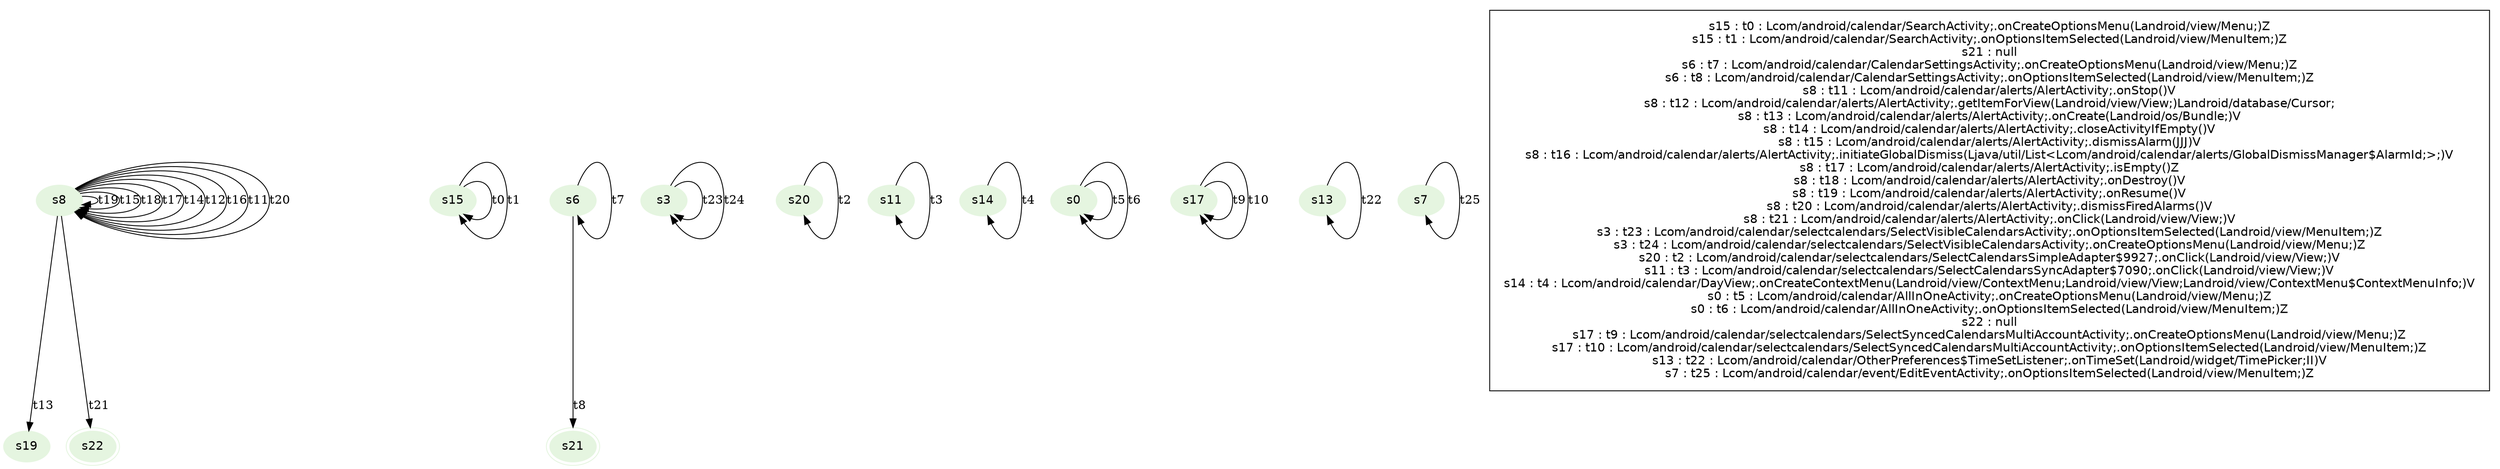 digraph {
fontname="Helvetica";
node[style=filled, fontname="Helvetica", colorscheme=greens3, color=1];
s19;
s15;
s21[peripheries=2];
s6;
s8;
s3;
s20;
s11;
s14;
s0;
s22[peripheries=2];
s17;
s13;
s7;
s13 -> s13[label="t22"];
s8 -> s8[label="t19"];
s8 -> s8[label="t15"];
s3 -> s3[label="t23"];
s15 -> s15[label="t0"];
s6 -> s21[label="t8"];
s14 -> s14[label="t4"];
s15 -> s15[label="t1"];
s8 -> s8[label="t18"];
s8 -> s8[label="t17"];
s0 -> s0[label="t5"];
s8 -> s8[label="t14"];
s8 -> s8[label="t12"];
s0 -> s0[label="t6"];
s8 -> s8[label="t16"];
s7 -> s7[label="t25"];
s6 -> s6[label="t7"];
s17 -> s17[label="t9"];
s3 -> s3[label="t24"];
s11 -> s11[label="t3"];
s8 -> s8[label="t11"];
s8 -> s19[label="t13"];
s17 -> s17[label="t10"];
s20 -> s20[label="t2"];
s8 -> s8[label="t20"];
s8 -> s22[label="t21"];
subgraph cluster_key {
ds[shape=plaintext, style=solid,label="s15 : t0 : Lcom/android/calendar/SearchActivity;.onCreateOptionsMenu(Landroid/view/Menu;)Z\ns15 : t1 : Lcom/android/calendar/SearchActivity;.onOptionsItemSelected(Landroid/view/MenuItem;)Z\ns21 : null\ns6 : t7 : Lcom/android/calendar/CalendarSettingsActivity;.onCreateOptionsMenu(Landroid/view/Menu;)Z\ns6 : t8 : Lcom/android/calendar/CalendarSettingsActivity;.onOptionsItemSelected(Landroid/view/MenuItem;)Z\ns8 : t11 : Lcom/android/calendar/alerts/AlertActivity;.onStop()V\ns8 : t12 : Lcom/android/calendar/alerts/AlertActivity;.getItemForView(Landroid/view/View;)Landroid/database/Cursor;\ns8 : t13 : Lcom/android/calendar/alerts/AlertActivity;.onCreate(Landroid/os/Bundle;)V\ns8 : t14 : Lcom/android/calendar/alerts/AlertActivity;.closeActivityIfEmpty()V\ns8 : t15 : Lcom/android/calendar/alerts/AlertActivity;.dismissAlarm(JJJ)V\ns8 : t16 : Lcom/android/calendar/alerts/AlertActivity;.initiateGlobalDismiss(Ljava/util/List<Lcom/android/calendar/alerts/GlobalDismissManager$AlarmId;>;)V\ns8 : t17 : Lcom/android/calendar/alerts/AlertActivity;.isEmpty()Z\ns8 : t18 : Lcom/android/calendar/alerts/AlertActivity;.onDestroy()V\ns8 : t19 : Lcom/android/calendar/alerts/AlertActivity;.onResume()V\ns8 : t20 : Lcom/android/calendar/alerts/AlertActivity;.dismissFiredAlarms()V\ns8 : t21 : Lcom/android/calendar/alerts/AlertActivity;.onClick(Landroid/view/View;)V\ns3 : t23 : Lcom/android/calendar/selectcalendars/SelectVisibleCalendarsActivity;.onOptionsItemSelected(Landroid/view/MenuItem;)Z\ns3 : t24 : Lcom/android/calendar/selectcalendars/SelectVisibleCalendarsActivity;.onCreateOptionsMenu(Landroid/view/Menu;)Z\ns20 : t2 : Lcom/android/calendar/selectcalendars/SelectCalendarsSimpleAdapter$9927;.onClick(Landroid/view/View;)V\ns11 : t3 : Lcom/android/calendar/selectcalendars/SelectCalendarsSyncAdapter$7090;.onClick(Landroid/view/View;)V\ns14 : t4 : Lcom/android/calendar/DayView;.onCreateContextMenu(Landroid/view/ContextMenu;Landroid/view/View;Landroid/view/ContextMenu$ContextMenuInfo;)V\ns0 : t5 : Lcom/android/calendar/AllInOneActivity;.onCreateOptionsMenu(Landroid/view/Menu;)Z\ns0 : t6 : Lcom/android/calendar/AllInOneActivity;.onOptionsItemSelected(Landroid/view/MenuItem;)Z\ns22 : null\ns17 : t9 : Lcom/android/calendar/selectcalendars/SelectSyncedCalendarsMultiAccountActivity;.onCreateOptionsMenu(Landroid/view/Menu;)Z\ns17 : t10 : Lcom/android/calendar/selectcalendars/SelectSyncedCalendarsMultiAccountActivity;.onOptionsItemSelected(Landroid/view/MenuItem;)Z\ns13 : t22 : Lcom/android/calendar/OtherPreferences$TimeSetListener;.onTimeSet(Landroid/widget/TimePicker;II)V\ns7 : t25 : Lcom/android/calendar/event/EditEventActivity;.onOptionsItemSelected(Landroid/view/MenuItem;)Z\n"];}
}